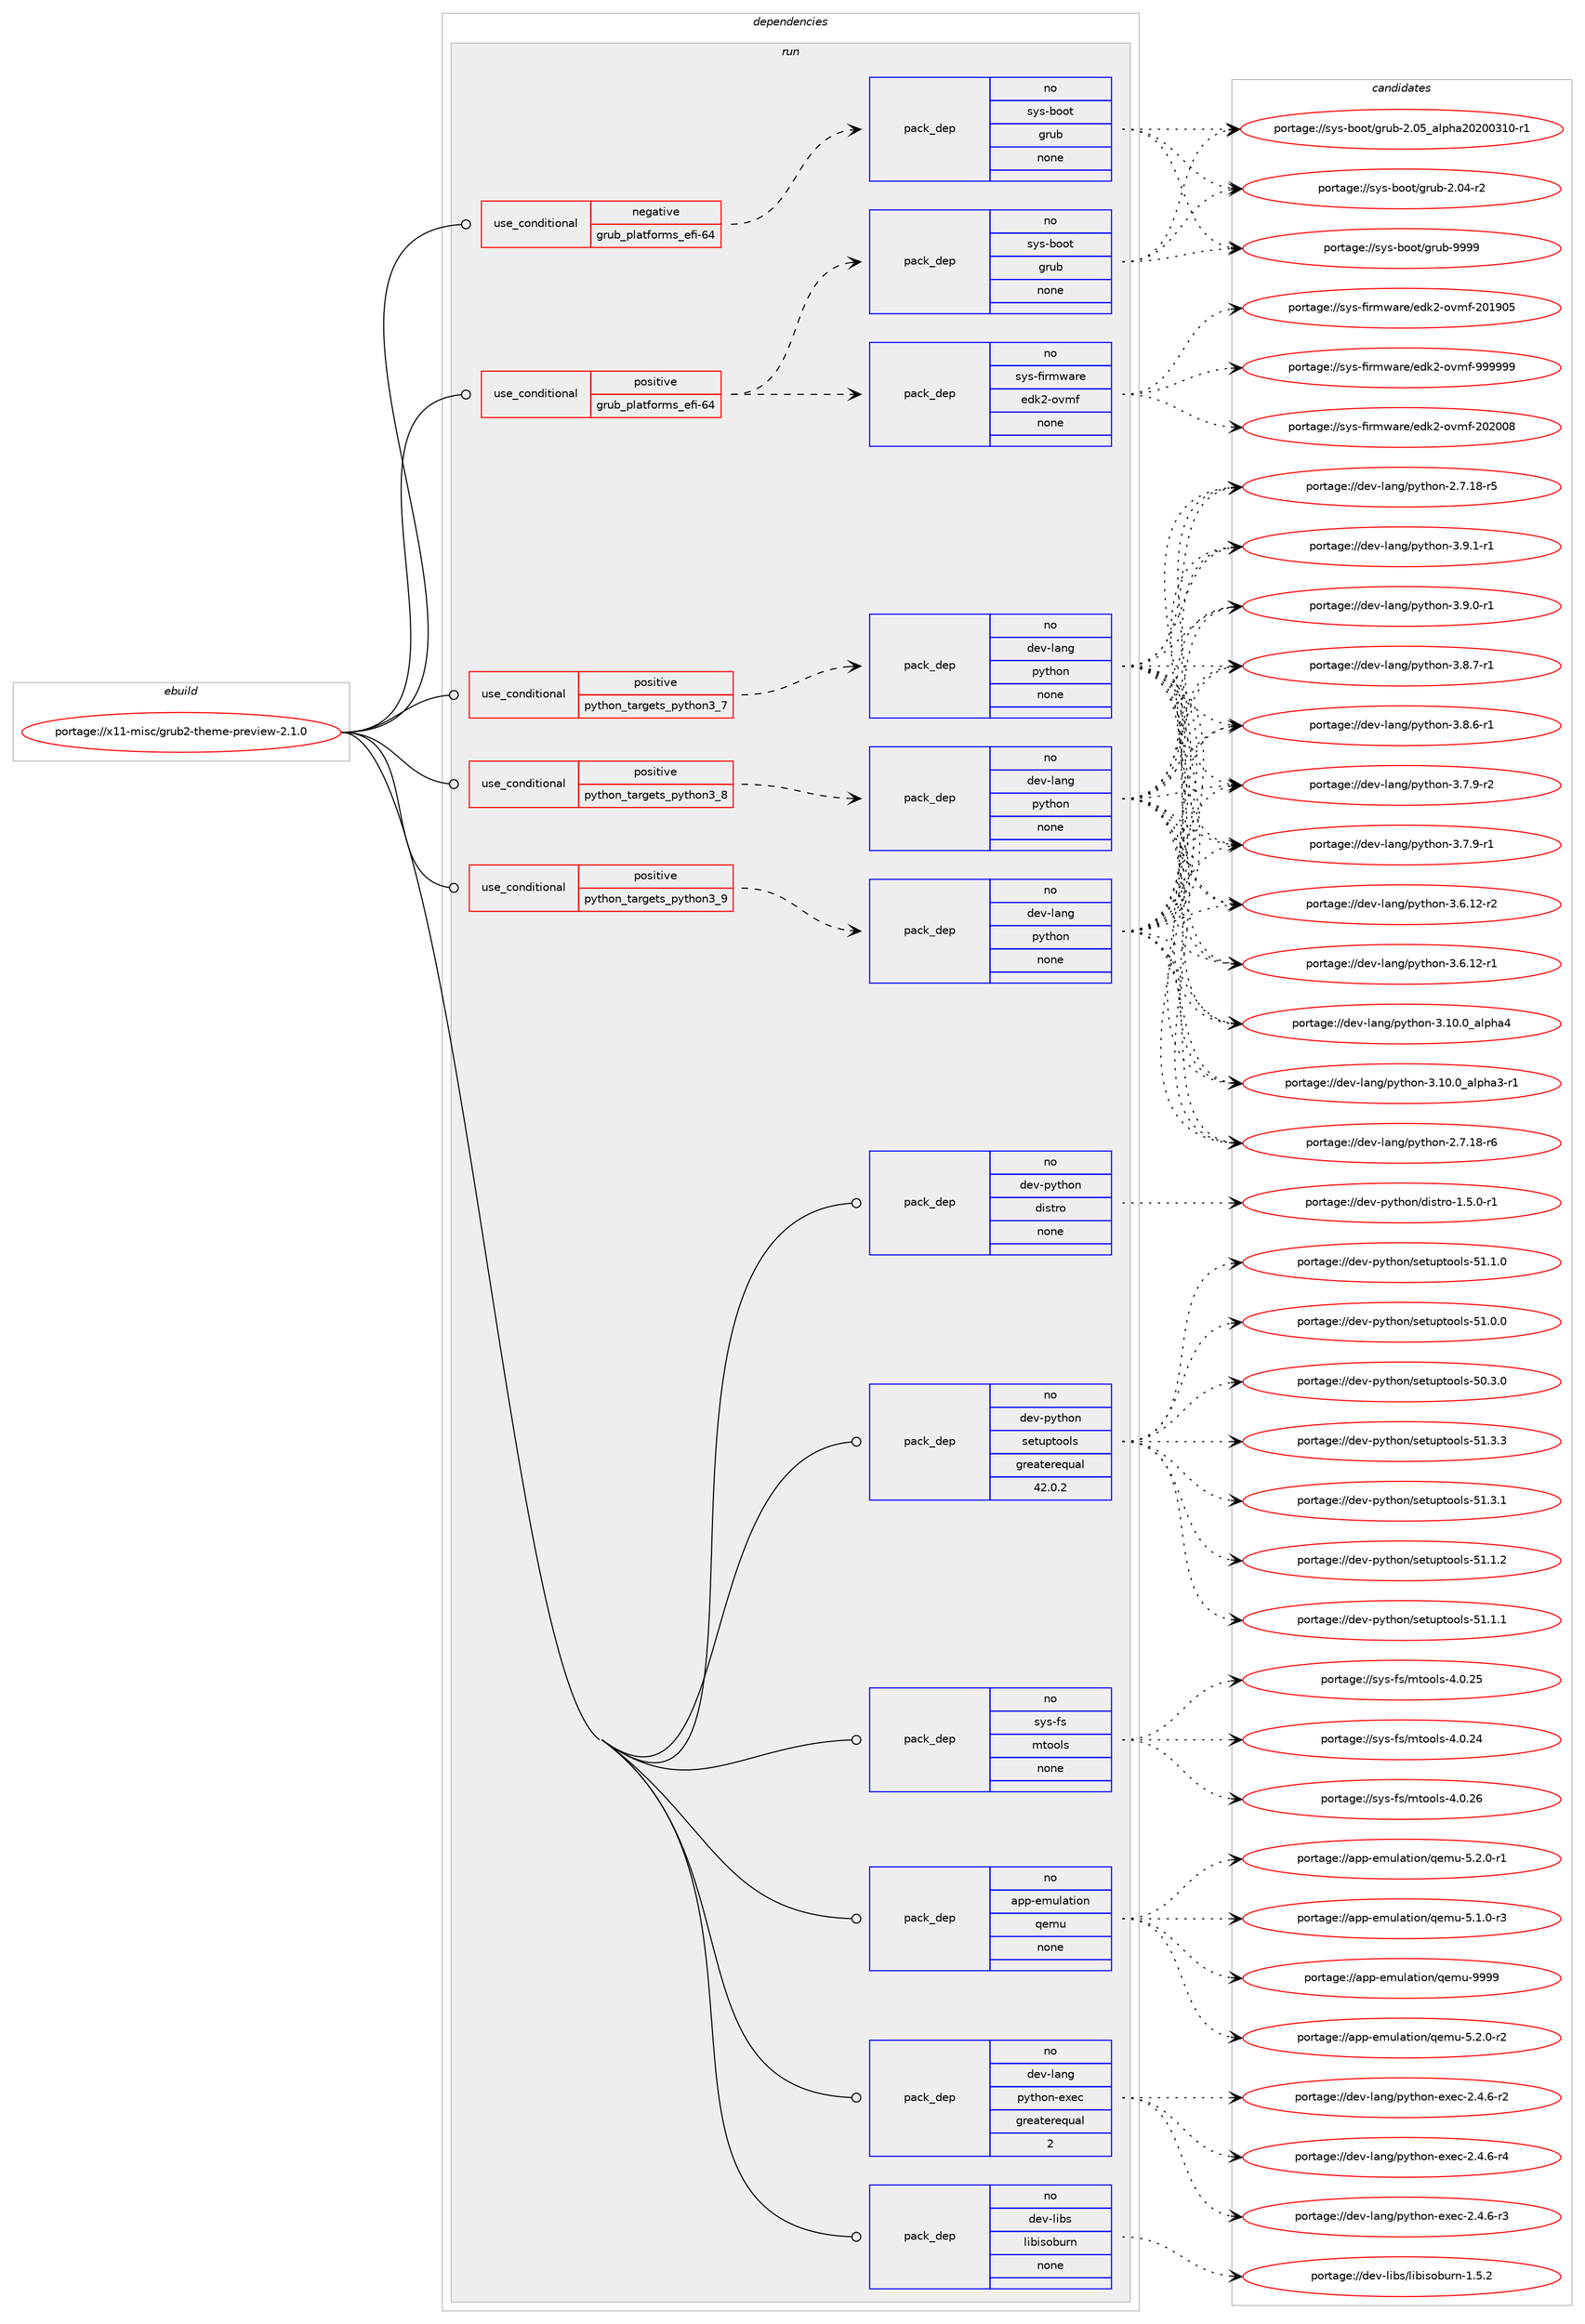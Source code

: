 digraph prolog {

# *************
# Graph options
# *************

newrank=true;
concentrate=true;
compound=true;
graph [rankdir=LR,fontname=Helvetica,fontsize=10,ranksep=1.5];#, ranksep=2.5, nodesep=0.2];
edge  [arrowhead=vee];
node  [fontname=Helvetica,fontsize=10];

# **********
# The ebuild
# **********

subgraph cluster_leftcol {
color=gray;
rank=same;
label=<<i>ebuild</i>>;
id [label="portage://x11-misc/grub2-theme-preview-2.1.0", color=red, width=4, href="../x11-misc/grub2-theme-preview-2.1.0.svg"];
}

# ****************
# The dependencies
# ****************

subgraph cluster_midcol {
color=gray;
label=<<i>dependencies</i>>;
subgraph cluster_compile {
fillcolor="#eeeeee";
style=filled;
label=<<i>compile</i>>;
}
subgraph cluster_compileandrun {
fillcolor="#eeeeee";
style=filled;
label=<<i>compile and run</i>>;
}
subgraph cluster_run {
fillcolor="#eeeeee";
style=filled;
label=<<i>run</i>>;
subgraph cond449 {
dependency2605 [label=<<TABLE BORDER="0" CELLBORDER="1" CELLSPACING="0" CELLPADDING="4"><TR><TD ROWSPAN="3" CELLPADDING="10">use_conditional</TD></TR><TR><TD>negative</TD></TR><TR><TD>grub_platforms_efi-64</TD></TR></TABLE>>, shape=none, color=red];
subgraph pack2119 {
dependency2606 [label=<<TABLE BORDER="0" CELLBORDER="1" CELLSPACING="0" CELLPADDING="4" WIDTH="220"><TR><TD ROWSPAN="6" CELLPADDING="30">pack_dep</TD></TR><TR><TD WIDTH="110">no</TD></TR><TR><TD>sys-boot</TD></TR><TR><TD>grub</TD></TR><TR><TD>none</TD></TR><TR><TD></TD></TR></TABLE>>, shape=none, color=blue];
}
dependency2605:e -> dependency2606:w [weight=20,style="dashed",arrowhead="vee"];
}
id:e -> dependency2605:w [weight=20,style="solid",arrowhead="odot"];
subgraph cond450 {
dependency2607 [label=<<TABLE BORDER="0" CELLBORDER="1" CELLSPACING="0" CELLPADDING="4"><TR><TD ROWSPAN="3" CELLPADDING="10">use_conditional</TD></TR><TR><TD>positive</TD></TR><TR><TD>grub_platforms_efi-64</TD></TR></TABLE>>, shape=none, color=red];
subgraph pack2120 {
dependency2608 [label=<<TABLE BORDER="0" CELLBORDER="1" CELLSPACING="0" CELLPADDING="4" WIDTH="220"><TR><TD ROWSPAN="6" CELLPADDING="30">pack_dep</TD></TR><TR><TD WIDTH="110">no</TD></TR><TR><TD>sys-boot</TD></TR><TR><TD>grub</TD></TR><TR><TD>none</TD></TR><TR><TD></TD></TR></TABLE>>, shape=none, color=blue];
}
dependency2607:e -> dependency2608:w [weight=20,style="dashed",arrowhead="vee"];
subgraph pack2121 {
dependency2609 [label=<<TABLE BORDER="0" CELLBORDER="1" CELLSPACING="0" CELLPADDING="4" WIDTH="220"><TR><TD ROWSPAN="6" CELLPADDING="30">pack_dep</TD></TR><TR><TD WIDTH="110">no</TD></TR><TR><TD>sys-firmware</TD></TR><TR><TD>edk2-ovmf</TD></TR><TR><TD>none</TD></TR><TR><TD></TD></TR></TABLE>>, shape=none, color=blue];
}
dependency2607:e -> dependency2609:w [weight=20,style="dashed",arrowhead="vee"];
}
id:e -> dependency2607:w [weight=20,style="solid",arrowhead="odot"];
subgraph cond451 {
dependency2610 [label=<<TABLE BORDER="0" CELLBORDER="1" CELLSPACING="0" CELLPADDING="4"><TR><TD ROWSPAN="3" CELLPADDING="10">use_conditional</TD></TR><TR><TD>positive</TD></TR><TR><TD>python_targets_python3_7</TD></TR></TABLE>>, shape=none, color=red];
subgraph pack2122 {
dependency2611 [label=<<TABLE BORDER="0" CELLBORDER="1" CELLSPACING="0" CELLPADDING="4" WIDTH="220"><TR><TD ROWSPAN="6" CELLPADDING="30">pack_dep</TD></TR><TR><TD WIDTH="110">no</TD></TR><TR><TD>dev-lang</TD></TR><TR><TD>python</TD></TR><TR><TD>none</TD></TR><TR><TD></TD></TR></TABLE>>, shape=none, color=blue];
}
dependency2610:e -> dependency2611:w [weight=20,style="dashed",arrowhead="vee"];
}
id:e -> dependency2610:w [weight=20,style="solid",arrowhead="odot"];
subgraph cond452 {
dependency2612 [label=<<TABLE BORDER="0" CELLBORDER="1" CELLSPACING="0" CELLPADDING="4"><TR><TD ROWSPAN="3" CELLPADDING="10">use_conditional</TD></TR><TR><TD>positive</TD></TR><TR><TD>python_targets_python3_8</TD></TR></TABLE>>, shape=none, color=red];
subgraph pack2123 {
dependency2613 [label=<<TABLE BORDER="0" CELLBORDER="1" CELLSPACING="0" CELLPADDING="4" WIDTH="220"><TR><TD ROWSPAN="6" CELLPADDING="30">pack_dep</TD></TR><TR><TD WIDTH="110">no</TD></TR><TR><TD>dev-lang</TD></TR><TR><TD>python</TD></TR><TR><TD>none</TD></TR><TR><TD></TD></TR></TABLE>>, shape=none, color=blue];
}
dependency2612:e -> dependency2613:w [weight=20,style="dashed",arrowhead="vee"];
}
id:e -> dependency2612:w [weight=20,style="solid",arrowhead="odot"];
subgraph cond453 {
dependency2614 [label=<<TABLE BORDER="0" CELLBORDER="1" CELLSPACING="0" CELLPADDING="4"><TR><TD ROWSPAN="3" CELLPADDING="10">use_conditional</TD></TR><TR><TD>positive</TD></TR><TR><TD>python_targets_python3_9</TD></TR></TABLE>>, shape=none, color=red];
subgraph pack2124 {
dependency2615 [label=<<TABLE BORDER="0" CELLBORDER="1" CELLSPACING="0" CELLPADDING="4" WIDTH="220"><TR><TD ROWSPAN="6" CELLPADDING="30">pack_dep</TD></TR><TR><TD WIDTH="110">no</TD></TR><TR><TD>dev-lang</TD></TR><TR><TD>python</TD></TR><TR><TD>none</TD></TR><TR><TD></TD></TR></TABLE>>, shape=none, color=blue];
}
dependency2614:e -> dependency2615:w [weight=20,style="dashed",arrowhead="vee"];
}
id:e -> dependency2614:w [weight=20,style="solid",arrowhead="odot"];
subgraph pack2125 {
dependency2616 [label=<<TABLE BORDER="0" CELLBORDER="1" CELLSPACING="0" CELLPADDING="4" WIDTH="220"><TR><TD ROWSPAN="6" CELLPADDING="30">pack_dep</TD></TR><TR><TD WIDTH="110">no</TD></TR><TR><TD>app-emulation</TD></TR><TR><TD>qemu</TD></TR><TR><TD>none</TD></TR><TR><TD></TD></TR></TABLE>>, shape=none, color=blue];
}
id:e -> dependency2616:w [weight=20,style="solid",arrowhead="odot"];
subgraph pack2126 {
dependency2617 [label=<<TABLE BORDER="0" CELLBORDER="1" CELLSPACING="0" CELLPADDING="4" WIDTH="220"><TR><TD ROWSPAN="6" CELLPADDING="30">pack_dep</TD></TR><TR><TD WIDTH="110">no</TD></TR><TR><TD>dev-lang</TD></TR><TR><TD>python-exec</TD></TR><TR><TD>greaterequal</TD></TR><TR><TD>2</TD></TR></TABLE>>, shape=none, color=blue];
}
id:e -> dependency2617:w [weight=20,style="solid",arrowhead="odot"];
subgraph pack2127 {
dependency2618 [label=<<TABLE BORDER="0" CELLBORDER="1" CELLSPACING="0" CELLPADDING="4" WIDTH="220"><TR><TD ROWSPAN="6" CELLPADDING="30">pack_dep</TD></TR><TR><TD WIDTH="110">no</TD></TR><TR><TD>dev-libs</TD></TR><TR><TD>libisoburn</TD></TR><TR><TD>none</TD></TR><TR><TD></TD></TR></TABLE>>, shape=none, color=blue];
}
id:e -> dependency2618:w [weight=20,style="solid",arrowhead="odot"];
subgraph pack2128 {
dependency2619 [label=<<TABLE BORDER="0" CELLBORDER="1" CELLSPACING="0" CELLPADDING="4" WIDTH="220"><TR><TD ROWSPAN="6" CELLPADDING="30">pack_dep</TD></TR><TR><TD WIDTH="110">no</TD></TR><TR><TD>dev-python</TD></TR><TR><TD>distro</TD></TR><TR><TD>none</TD></TR><TR><TD></TD></TR></TABLE>>, shape=none, color=blue];
}
id:e -> dependency2619:w [weight=20,style="solid",arrowhead="odot"];
subgraph pack2129 {
dependency2620 [label=<<TABLE BORDER="0" CELLBORDER="1" CELLSPACING="0" CELLPADDING="4" WIDTH="220"><TR><TD ROWSPAN="6" CELLPADDING="30">pack_dep</TD></TR><TR><TD WIDTH="110">no</TD></TR><TR><TD>dev-python</TD></TR><TR><TD>setuptools</TD></TR><TR><TD>greaterequal</TD></TR><TR><TD>42.0.2</TD></TR></TABLE>>, shape=none, color=blue];
}
id:e -> dependency2620:w [weight=20,style="solid",arrowhead="odot"];
subgraph pack2130 {
dependency2621 [label=<<TABLE BORDER="0" CELLBORDER="1" CELLSPACING="0" CELLPADDING="4" WIDTH="220"><TR><TD ROWSPAN="6" CELLPADDING="30">pack_dep</TD></TR><TR><TD WIDTH="110">no</TD></TR><TR><TD>sys-fs</TD></TR><TR><TD>mtools</TD></TR><TR><TD>none</TD></TR><TR><TD></TD></TR></TABLE>>, shape=none, color=blue];
}
id:e -> dependency2621:w [weight=20,style="solid",arrowhead="odot"];
}
}

# **************
# The candidates
# **************

subgraph cluster_choices {
rank=same;
color=gray;
label=<<i>candidates</i>>;

subgraph choice2119 {
color=black;
nodesep=1;
choice115121115459811111111647103114117984557575757 [label="portage://sys-boot/grub-9999", color=red, width=4,href="../sys-boot/grub-9999.svg"];
choice11512111545981111111164710311411798455046485395971081121049750485048485149484511449 [label="portage://sys-boot/grub-2.05_alpha20200310-r1", color=red, width=4,href="../sys-boot/grub-2.05_alpha20200310-r1.svg"];
choice1151211154598111111116471031141179845504648524511450 [label="portage://sys-boot/grub-2.04-r2", color=red, width=4,href="../sys-boot/grub-2.04-r2.svg"];
dependency2606:e -> choice115121115459811111111647103114117984557575757:w [style=dotted,weight="100"];
dependency2606:e -> choice11512111545981111111164710311411798455046485395971081121049750485048485149484511449:w [style=dotted,weight="100"];
dependency2606:e -> choice1151211154598111111116471031141179845504648524511450:w [style=dotted,weight="100"];
}
subgraph choice2120 {
color=black;
nodesep=1;
choice115121115459811111111647103114117984557575757 [label="portage://sys-boot/grub-9999", color=red, width=4,href="../sys-boot/grub-9999.svg"];
choice11512111545981111111164710311411798455046485395971081121049750485048485149484511449 [label="portage://sys-boot/grub-2.05_alpha20200310-r1", color=red, width=4,href="../sys-boot/grub-2.05_alpha20200310-r1.svg"];
choice1151211154598111111116471031141179845504648524511450 [label="portage://sys-boot/grub-2.04-r2", color=red, width=4,href="../sys-boot/grub-2.04-r2.svg"];
dependency2608:e -> choice115121115459811111111647103114117984557575757:w [style=dotted,weight="100"];
dependency2608:e -> choice11512111545981111111164710311411798455046485395971081121049750485048485149484511449:w [style=dotted,weight="100"];
dependency2608:e -> choice1151211154598111111116471031141179845504648524511450:w [style=dotted,weight="100"];
}
subgraph choice2121 {
color=black;
nodesep=1;
choice115121115451021051141091199711410147101100107504511111810910245575757575757 [label="portage://sys-firmware/edk2-ovmf-999999", color=red, width=4,href="../sys-firmware/edk2-ovmf-999999.svg"];
choice115121115451021051141091199711410147101100107504511111810910245504850484856 [label="portage://sys-firmware/edk2-ovmf-202008", color=red, width=4,href="../sys-firmware/edk2-ovmf-202008.svg"];
choice115121115451021051141091199711410147101100107504511111810910245504849574853 [label="portage://sys-firmware/edk2-ovmf-201905", color=red, width=4,href="../sys-firmware/edk2-ovmf-201905.svg"];
dependency2609:e -> choice115121115451021051141091199711410147101100107504511111810910245575757575757:w [style=dotted,weight="100"];
dependency2609:e -> choice115121115451021051141091199711410147101100107504511111810910245504850484856:w [style=dotted,weight="100"];
dependency2609:e -> choice115121115451021051141091199711410147101100107504511111810910245504849574853:w [style=dotted,weight="100"];
}
subgraph choice2122 {
color=black;
nodesep=1;
choice1001011184510897110103471121211161041111104551465746494511449 [label="portage://dev-lang/python-3.9.1-r1", color=red, width=4,href="../dev-lang/python-3.9.1-r1.svg"];
choice1001011184510897110103471121211161041111104551465746484511449 [label="portage://dev-lang/python-3.9.0-r1", color=red, width=4,href="../dev-lang/python-3.9.0-r1.svg"];
choice1001011184510897110103471121211161041111104551465646554511449 [label="portage://dev-lang/python-3.8.7-r1", color=red, width=4,href="../dev-lang/python-3.8.7-r1.svg"];
choice1001011184510897110103471121211161041111104551465646544511449 [label="portage://dev-lang/python-3.8.6-r1", color=red, width=4,href="../dev-lang/python-3.8.6-r1.svg"];
choice1001011184510897110103471121211161041111104551465546574511450 [label="portage://dev-lang/python-3.7.9-r2", color=red, width=4,href="../dev-lang/python-3.7.9-r2.svg"];
choice1001011184510897110103471121211161041111104551465546574511449 [label="portage://dev-lang/python-3.7.9-r1", color=red, width=4,href="../dev-lang/python-3.7.9-r1.svg"];
choice100101118451089711010347112121116104111110455146544649504511450 [label="portage://dev-lang/python-3.6.12-r2", color=red, width=4,href="../dev-lang/python-3.6.12-r2.svg"];
choice100101118451089711010347112121116104111110455146544649504511449 [label="portage://dev-lang/python-3.6.12-r1", color=red, width=4,href="../dev-lang/python-3.6.12-r1.svg"];
choice1001011184510897110103471121211161041111104551464948464895971081121049752 [label="portage://dev-lang/python-3.10.0_alpha4", color=red, width=4,href="../dev-lang/python-3.10.0_alpha4.svg"];
choice10010111845108971101034711212111610411111045514649484648959710811210497514511449 [label="portage://dev-lang/python-3.10.0_alpha3-r1", color=red, width=4,href="../dev-lang/python-3.10.0_alpha3-r1.svg"];
choice100101118451089711010347112121116104111110455046554649564511454 [label="portage://dev-lang/python-2.7.18-r6", color=red, width=4,href="../dev-lang/python-2.7.18-r6.svg"];
choice100101118451089711010347112121116104111110455046554649564511453 [label="portage://dev-lang/python-2.7.18-r5", color=red, width=4,href="../dev-lang/python-2.7.18-r5.svg"];
dependency2611:e -> choice1001011184510897110103471121211161041111104551465746494511449:w [style=dotted,weight="100"];
dependency2611:e -> choice1001011184510897110103471121211161041111104551465746484511449:w [style=dotted,weight="100"];
dependency2611:e -> choice1001011184510897110103471121211161041111104551465646554511449:w [style=dotted,weight="100"];
dependency2611:e -> choice1001011184510897110103471121211161041111104551465646544511449:w [style=dotted,weight="100"];
dependency2611:e -> choice1001011184510897110103471121211161041111104551465546574511450:w [style=dotted,weight="100"];
dependency2611:e -> choice1001011184510897110103471121211161041111104551465546574511449:w [style=dotted,weight="100"];
dependency2611:e -> choice100101118451089711010347112121116104111110455146544649504511450:w [style=dotted,weight="100"];
dependency2611:e -> choice100101118451089711010347112121116104111110455146544649504511449:w [style=dotted,weight="100"];
dependency2611:e -> choice1001011184510897110103471121211161041111104551464948464895971081121049752:w [style=dotted,weight="100"];
dependency2611:e -> choice10010111845108971101034711212111610411111045514649484648959710811210497514511449:w [style=dotted,weight="100"];
dependency2611:e -> choice100101118451089711010347112121116104111110455046554649564511454:w [style=dotted,weight="100"];
dependency2611:e -> choice100101118451089711010347112121116104111110455046554649564511453:w [style=dotted,weight="100"];
}
subgraph choice2123 {
color=black;
nodesep=1;
choice1001011184510897110103471121211161041111104551465746494511449 [label="portage://dev-lang/python-3.9.1-r1", color=red, width=4,href="../dev-lang/python-3.9.1-r1.svg"];
choice1001011184510897110103471121211161041111104551465746484511449 [label="portage://dev-lang/python-3.9.0-r1", color=red, width=4,href="../dev-lang/python-3.9.0-r1.svg"];
choice1001011184510897110103471121211161041111104551465646554511449 [label="portage://dev-lang/python-3.8.7-r1", color=red, width=4,href="../dev-lang/python-3.8.7-r1.svg"];
choice1001011184510897110103471121211161041111104551465646544511449 [label="portage://dev-lang/python-3.8.6-r1", color=red, width=4,href="../dev-lang/python-3.8.6-r1.svg"];
choice1001011184510897110103471121211161041111104551465546574511450 [label="portage://dev-lang/python-3.7.9-r2", color=red, width=4,href="../dev-lang/python-3.7.9-r2.svg"];
choice1001011184510897110103471121211161041111104551465546574511449 [label="portage://dev-lang/python-3.7.9-r1", color=red, width=4,href="../dev-lang/python-3.7.9-r1.svg"];
choice100101118451089711010347112121116104111110455146544649504511450 [label="portage://dev-lang/python-3.6.12-r2", color=red, width=4,href="../dev-lang/python-3.6.12-r2.svg"];
choice100101118451089711010347112121116104111110455146544649504511449 [label="portage://dev-lang/python-3.6.12-r1", color=red, width=4,href="../dev-lang/python-3.6.12-r1.svg"];
choice1001011184510897110103471121211161041111104551464948464895971081121049752 [label="portage://dev-lang/python-3.10.0_alpha4", color=red, width=4,href="../dev-lang/python-3.10.0_alpha4.svg"];
choice10010111845108971101034711212111610411111045514649484648959710811210497514511449 [label="portage://dev-lang/python-3.10.0_alpha3-r1", color=red, width=4,href="../dev-lang/python-3.10.0_alpha3-r1.svg"];
choice100101118451089711010347112121116104111110455046554649564511454 [label="portage://dev-lang/python-2.7.18-r6", color=red, width=4,href="../dev-lang/python-2.7.18-r6.svg"];
choice100101118451089711010347112121116104111110455046554649564511453 [label="portage://dev-lang/python-2.7.18-r5", color=red, width=4,href="../dev-lang/python-2.7.18-r5.svg"];
dependency2613:e -> choice1001011184510897110103471121211161041111104551465746494511449:w [style=dotted,weight="100"];
dependency2613:e -> choice1001011184510897110103471121211161041111104551465746484511449:w [style=dotted,weight="100"];
dependency2613:e -> choice1001011184510897110103471121211161041111104551465646554511449:w [style=dotted,weight="100"];
dependency2613:e -> choice1001011184510897110103471121211161041111104551465646544511449:w [style=dotted,weight="100"];
dependency2613:e -> choice1001011184510897110103471121211161041111104551465546574511450:w [style=dotted,weight="100"];
dependency2613:e -> choice1001011184510897110103471121211161041111104551465546574511449:w [style=dotted,weight="100"];
dependency2613:e -> choice100101118451089711010347112121116104111110455146544649504511450:w [style=dotted,weight="100"];
dependency2613:e -> choice100101118451089711010347112121116104111110455146544649504511449:w [style=dotted,weight="100"];
dependency2613:e -> choice1001011184510897110103471121211161041111104551464948464895971081121049752:w [style=dotted,weight="100"];
dependency2613:e -> choice10010111845108971101034711212111610411111045514649484648959710811210497514511449:w [style=dotted,weight="100"];
dependency2613:e -> choice100101118451089711010347112121116104111110455046554649564511454:w [style=dotted,weight="100"];
dependency2613:e -> choice100101118451089711010347112121116104111110455046554649564511453:w [style=dotted,weight="100"];
}
subgraph choice2124 {
color=black;
nodesep=1;
choice1001011184510897110103471121211161041111104551465746494511449 [label="portage://dev-lang/python-3.9.1-r1", color=red, width=4,href="../dev-lang/python-3.9.1-r1.svg"];
choice1001011184510897110103471121211161041111104551465746484511449 [label="portage://dev-lang/python-3.9.0-r1", color=red, width=4,href="../dev-lang/python-3.9.0-r1.svg"];
choice1001011184510897110103471121211161041111104551465646554511449 [label="portage://dev-lang/python-3.8.7-r1", color=red, width=4,href="../dev-lang/python-3.8.7-r1.svg"];
choice1001011184510897110103471121211161041111104551465646544511449 [label="portage://dev-lang/python-3.8.6-r1", color=red, width=4,href="../dev-lang/python-3.8.6-r1.svg"];
choice1001011184510897110103471121211161041111104551465546574511450 [label="portage://dev-lang/python-3.7.9-r2", color=red, width=4,href="../dev-lang/python-3.7.9-r2.svg"];
choice1001011184510897110103471121211161041111104551465546574511449 [label="portage://dev-lang/python-3.7.9-r1", color=red, width=4,href="../dev-lang/python-3.7.9-r1.svg"];
choice100101118451089711010347112121116104111110455146544649504511450 [label="portage://dev-lang/python-3.6.12-r2", color=red, width=4,href="../dev-lang/python-3.6.12-r2.svg"];
choice100101118451089711010347112121116104111110455146544649504511449 [label="portage://dev-lang/python-3.6.12-r1", color=red, width=4,href="../dev-lang/python-3.6.12-r1.svg"];
choice1001011184510897110103471121211161041111104551464948464895971081121049752 [label="portage://dev-lang/python-3.10.0_alpha4", color=red, width=4,href="../dev-lang/python-3.10.0_alpha4.svg"];
choice10010111845108971101034711212111610411111045514649484648959710811210497514511449 [label="portage://dev-lang/python-3.10.0_alpha3-r1", color=red, width=4,href="../dev-lang/python-3.10.0_alpha3-r1.svg"];
choice100101118451089711010347112121116104111110455046554649564511454 [label="portage://dev-lang/python-2.7.18-r6", color=red, width=4,href="../dev-lang/python-2.7.18-r6.svg"];
choice100101118451089711010347112121116104111110455046554649564511453 [label="portage://dev-lang/python-2.7.18-r5", color=red, width=4,href="../dev-lang/python-2.7.18-r5.svg"];
dependency2615:e -> choice1001011184510897110103471121211161041111104551465746494511449:w [style=dotted,weight="100"];
dependency2615:e -> choice1001011184510897110103471121211161041111104551465746484511449:w [style=dotted,weight="100"];
dependency2615:e -> choice1001011184510897110103471121211161041111104551465646554511449:w [style=dotted,weight="100"];
dependency2615:e -> choice1001011184510897110103471121211161041111104551465646544511449:w [style=dotted,weight="100"];
dependency2615:e -> choice1001011184510897110103471121211161041111104551465546574511450:w [style=dotted,weight="100"];
dependency2615:e -> choice1001011184510897110103471121211161041111104551465546574511449:w [style=dotted,weight="100"];
dependency2615:e -> choice100101118451089711010347112121116104111110455146544649504511450:w [style=dotted,weight="100"];
dependency2615:e -> choice100101118451089711010347112121116104111110455146544649504511449:w [style=dotted,weight="100"];
dependency2615:e -> choice1001011184510897110103471121211161041111104551464948464895971081121049752:w [style=dotted,weight="100"];
dependency2615:e -> choice10010111845108971101034711212111610411111045514649484648959710811210497514511449:w [style=dotted,weight="100"];
dependency2615:e -> choice100101118451089711010347112121116104111110455046554649564511454:w [style=dotted,weight="100"];
dependency2615:e -> choice100101118451089711010347112121116104111110455046554649564511453:w [style=dotted,weight="100"];
}
subgraph choice2125 {
color=black;
nodesep=1;
choice971121124510110911710897116105111110471131011091174557575757 [label="portage://app-emulation/qemu-9999", color=red, width=4,href="../app-emulation/qemu-9999.svg"];
choice971121124510110911710897116105111110471131011091174553465046484511450 [label="portage://app-emulation/qemu-5.2.0-r2", color=red, width=4,href="../app-emulation/qemu-5.2.0-r2.svg"];
choice971121124510110911710897116105111110471131011091174553465046484511449 [label="portage://app-emulation/qemu-5.2.0-r1", color=red, width=4,href="../app-emulation/qemu-5.2.0-r1.svg"];
choice971121124510110911710897116105111110471131011091174553464946484511451 [label="portage://app-emulation/qemu-5.1.0-r3", color=red, width=4,href="../app-emulation/qemu-5.1.0-r3.svg"];
dependency2616:e -> choice971121124510110911710897116105111110471131011091174557575757:w [style=dotted,weight="100"];
dependency2616:e -> choice971121124510110911710897116105111110471131011091174553465046484511450:w [style=dotted,weight="100"];
dependency2616:e -> choice971121124510110911710897116105111110471131011091174553465046484511449:w [style=dotted,weight="100"];
dependency2616:e -> choice971121124510110911710897116105111110471131011091174553464946484511451:w [style=dotted,weight="100"];
}
subgraph choice2126 {
color=black;
nodesep=1;
choice10010111845108971101034711212111610411111045101120101994550465246544511452 [label="portage://dev-lang/python-exec-2.4.6-r4", color=red, width=4,href="../dev-lang/python-exec-2.4.6-r4.svg"];
choice10010111845108971101034711212111610411111045101120101994550465246544511451 [label="portage://dev-lang/python-exec-2.4.6-r3", color=red, width=4,href="../dev-lang/python-exec-2.4.6-r3.svg"];
choice10010111845108971101034711212111610411111045101120101994550465246544511450 [label="portage://dev-lang/python-exec-2.4.6-r2", color=red, width=4,href="../dev-lang/python-exec-2.4.6-r2.svg"];
dependency2617:e -> choice10010111845108971101034711212111610411111045101120101994550465246544511452:w [style=dotted,weight="100"];
dependency2617:e -> choice10010111845108971101034711212111610411111045101120101994550465246544511451:w [style=dotted,weight="100"];
dependency2617:e -> choice10010111845108971101034711212111610411111045101120101994550465246544511450:w [style=dotted,weight="100"];
}
subgraph choice2127 {
color=black;
nodesep=1;
choice1001011184510810598115471081059810511511198117114110454946534650 [label="portage://dev-libs/libisoburn-1.5.2", color=red, width=4,href="../dev-libs/libisoburn-1.5.2.svg"];
dependency2618:e -> choice1001011184510810598115471081059810511511198117114110454946534650:w [style=dotted,weight="100"];
}
subgraph choice2128 {
color=black;
nodesep=1;
choice10010111845112121116104111110471001051151161141114549465346484511449 [label="portage://dev-python/distro-1.5.0-r1", color=red, width=4,href="../dev-python/distro-1.5.0-r1.svg"];
dependency2619:e -> choice10010111845112121116104111110471001051151161141114549465346484511449:w [style=dotted,weight="100"];
}
subgraph choice2129 {
color=black;
nodesep=1;
choice100101118451121211161041111104711510111611711211611111110811545534946514651 [label="portage://dev-python/setuptools-51.3.3", color=red, width=4,href="../dev-python/setuptools-51.3.3.svg"];
choice100101118451121211161041111104711510111611711211611111110811545534946514649 [label="portage://dev-python/setuptools-51.3.1", color=red, width=4,href="../dev-python/setuptools-51.3.1.svg"];
choice100101118451121211161041111104711510111611711211611111110811545534946494650 [label="portage://dev-python/setuptools-51.1.2", color=red, width=4,href="../dev-python/setuptools-51.1.2.svg"];
choice100101118451121211161041111104711510111611711211611111110811545534946494649 [label="portage://dev-python/setuptools-51.1.1", color=red, width=4,href="../dev-python/setuptools-51.1.1.svg"];
choice100101118451121211161041111104711510111611711211611111110811545534946494648 [label="portage://dev-python/setuptools-51.1.0", color=red, width=4,href="../dev-python/setuptools-51.1.0.svg"];
choice100101118451121211161041111104711510111611711211611111110811545534946484648 [label="portage://dev-python/setuptools-51.0.0", color=red, width=4,href="../dev-python/setuptools-51.0.0.svg"];
choice100101118451121211161041111104711510111611711211611111110811545534846514648 [label="portage://dev-python/setuptools-50.3.0", color=red, width=4,href="../dev-python/setuptools-50.3.0.svg"];
dependency2620:e -> choice100101118451121211161041111104711510111611711211611111110811545534946514651:w [style=dotted,weight="100"];
dependency2620:e -> choice100101118451121211161041111104711510111611711211611111110811545534946514649:w [style=dotted,weight="100"];
dependency2620:e -> choice100101118451121211161041111104711510111611711211611111110811545534946494650:w [style=dotted,weight="100"];
dependency2620:e -> choice100101118451121211161041111104711510111611711211611111110811545534946494649:w [style=dotted,weight="100"];
dependency2620:e -> choice100101118451121211161041111104711510111611711211611111110811545534946494648:w [style=dotted,weight="100"];
dependency2620:e -> choice100101118451121211161041111104711510111611711211611111110811545534946484648:w [style=dotted,weight="100"];
dependency2620:e -> choice100101118451121211161041111104711510111611711211611111110811545534846514648:w [style=dotted,weight="100"];
}
subgraph choice2130 {
color=black;
nodesep=1;
choice115121115451021154710911611111110811545524648465054 [label="portage://sys-fs/mtools-4.0.26", color=red, width=4,href="../sys-fs/mtools-4.0.26.svg"];
choice115121115451021154710911611111110811545524648465053 [label="portage://sys-fs/mtools-4.0.25", color=red, width=4,href="../sys-fs/mtools-4.0.25.svg"];
choice115121115451021154710911611111110811545524648465052 [label="portage://sys-fs/mtools-4.0.24", color=red, width=4,href="../sys-fs/mtools-4.0.24.svg"];
dependency2621:e -> choice115121115451021154710911611111110811545524648465054:w [style=dotted,weight="100"];
dependency2621:e -> choice115121115451021154710911611111110811545524648465053:w [style=dotted,weight="100"];
dependency2621:e -> choice115121115451021154710911611111110811545524648465052:w [style=dotted,weight="100"];
}
}

}
